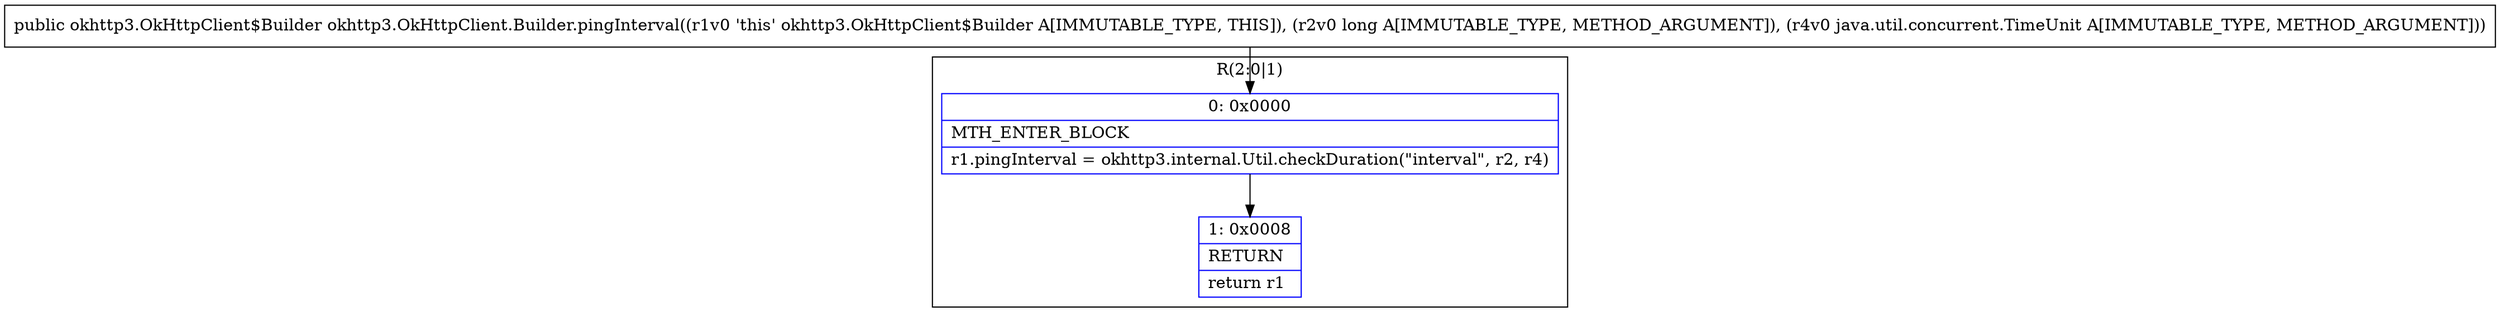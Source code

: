 digraph "CFG forokhttp3.OkHttpClient.Builder.pingInterval(JLjava\/util\/concurrent\/TimeUnit;)Lokhttp3\/OkHttpClient$Builder;" {
subgraph cluster_Region_796270729 {
label = "R(2:0|1)";
node [shape=record,color=blue];
Node_0 [shape=record,label="{0\:\ 0x0000|MTH_ENTER_BLOCK\l|r1.pingInterval = okhttp3.internal.Util.checkDuration(\"interval\", r2, r4)\l}"];
Node_1 [shape=record,label="{1\:\ 0x0008|RETURN\l|return r1\l}"];
}
MethodNode[shape=record,label="{public okhttp3.OkHttpClient$Builder okhttp3.OkHttpClient.Builder.pingInterval((r1v0 'this' okhttp3.OkHttpClient$Builder A[IMMUTABLE_TYPE, THIS]), (r2v0 long A[IMMUTABLE_TYPE, METHOD_ARGUMENT]), (r4v0 java.util.concurrent.TimeUnit A[IMMUTABLE_TYPE, METHOD_ARGUMENT])) }"];
MethodNode -> Node_0;
Node_0 -> Node_1;
}


